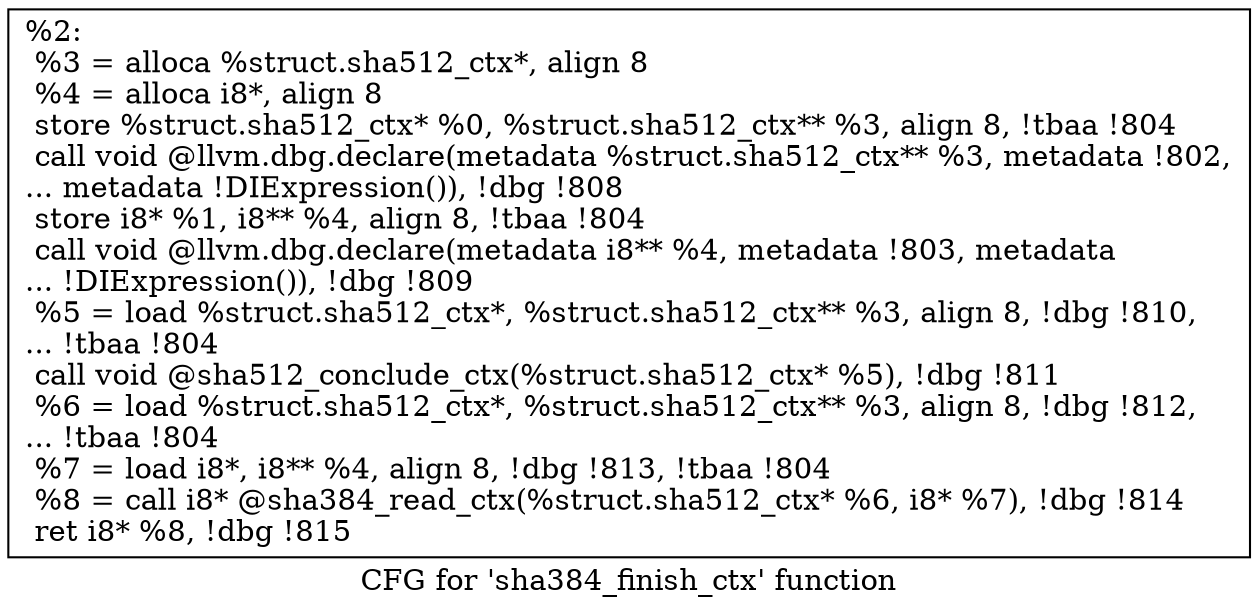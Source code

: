 digraph "CFG for 'sha384_finish_ctx' function" {
	label="CFG for 'sha384_finish_ctx' function";

	Node0x2785170 [shape=record,label="{%2:\l  %3 = alloca %struct.sha512_ctx*, align 8\l  %4 = alloca i8*, align 8\l  store %struct.sha512_ctx* %0, %struct.sha512_ctx** %3, align 8, !tbaa !804\l  call void @llvm.dbg.declare(metadata %struct.sha512_ctx** %3, metadata !802,\l... metadata !DIExpression()), !dbg !808\l  store i8* %1, i8** %4, align 8, !tbaa !804\l  call void @llvm.dbg.declare(metadata i8** %4, metadata !803, metadata\l... !DIExpression()), !dbg !809\l  %5 = load %struct.sha512_ctx*, %struct.sha512_ctx** %3, align 8, !dbg !810,\l... !tbaa !804\l  call void @sha512_conclude_ctx(%struct.sha512_ctx* %5), !dbg !811\l  %6 = load %struct.sha512_ctx*, %struct.sha512_ctx** %3, align 8, !dbg !812,\l... !tbaa !804\l  %7 = load i8*, i8** %4, align 8, !dbg !813, !tbaa !804\l  %8 = call i8* @sha384_read_ctx(%struct.sha512_ctx* %6, i8* %7), !dbg !814\l  ret i8* %8, !dbg !815\l}"];
}
